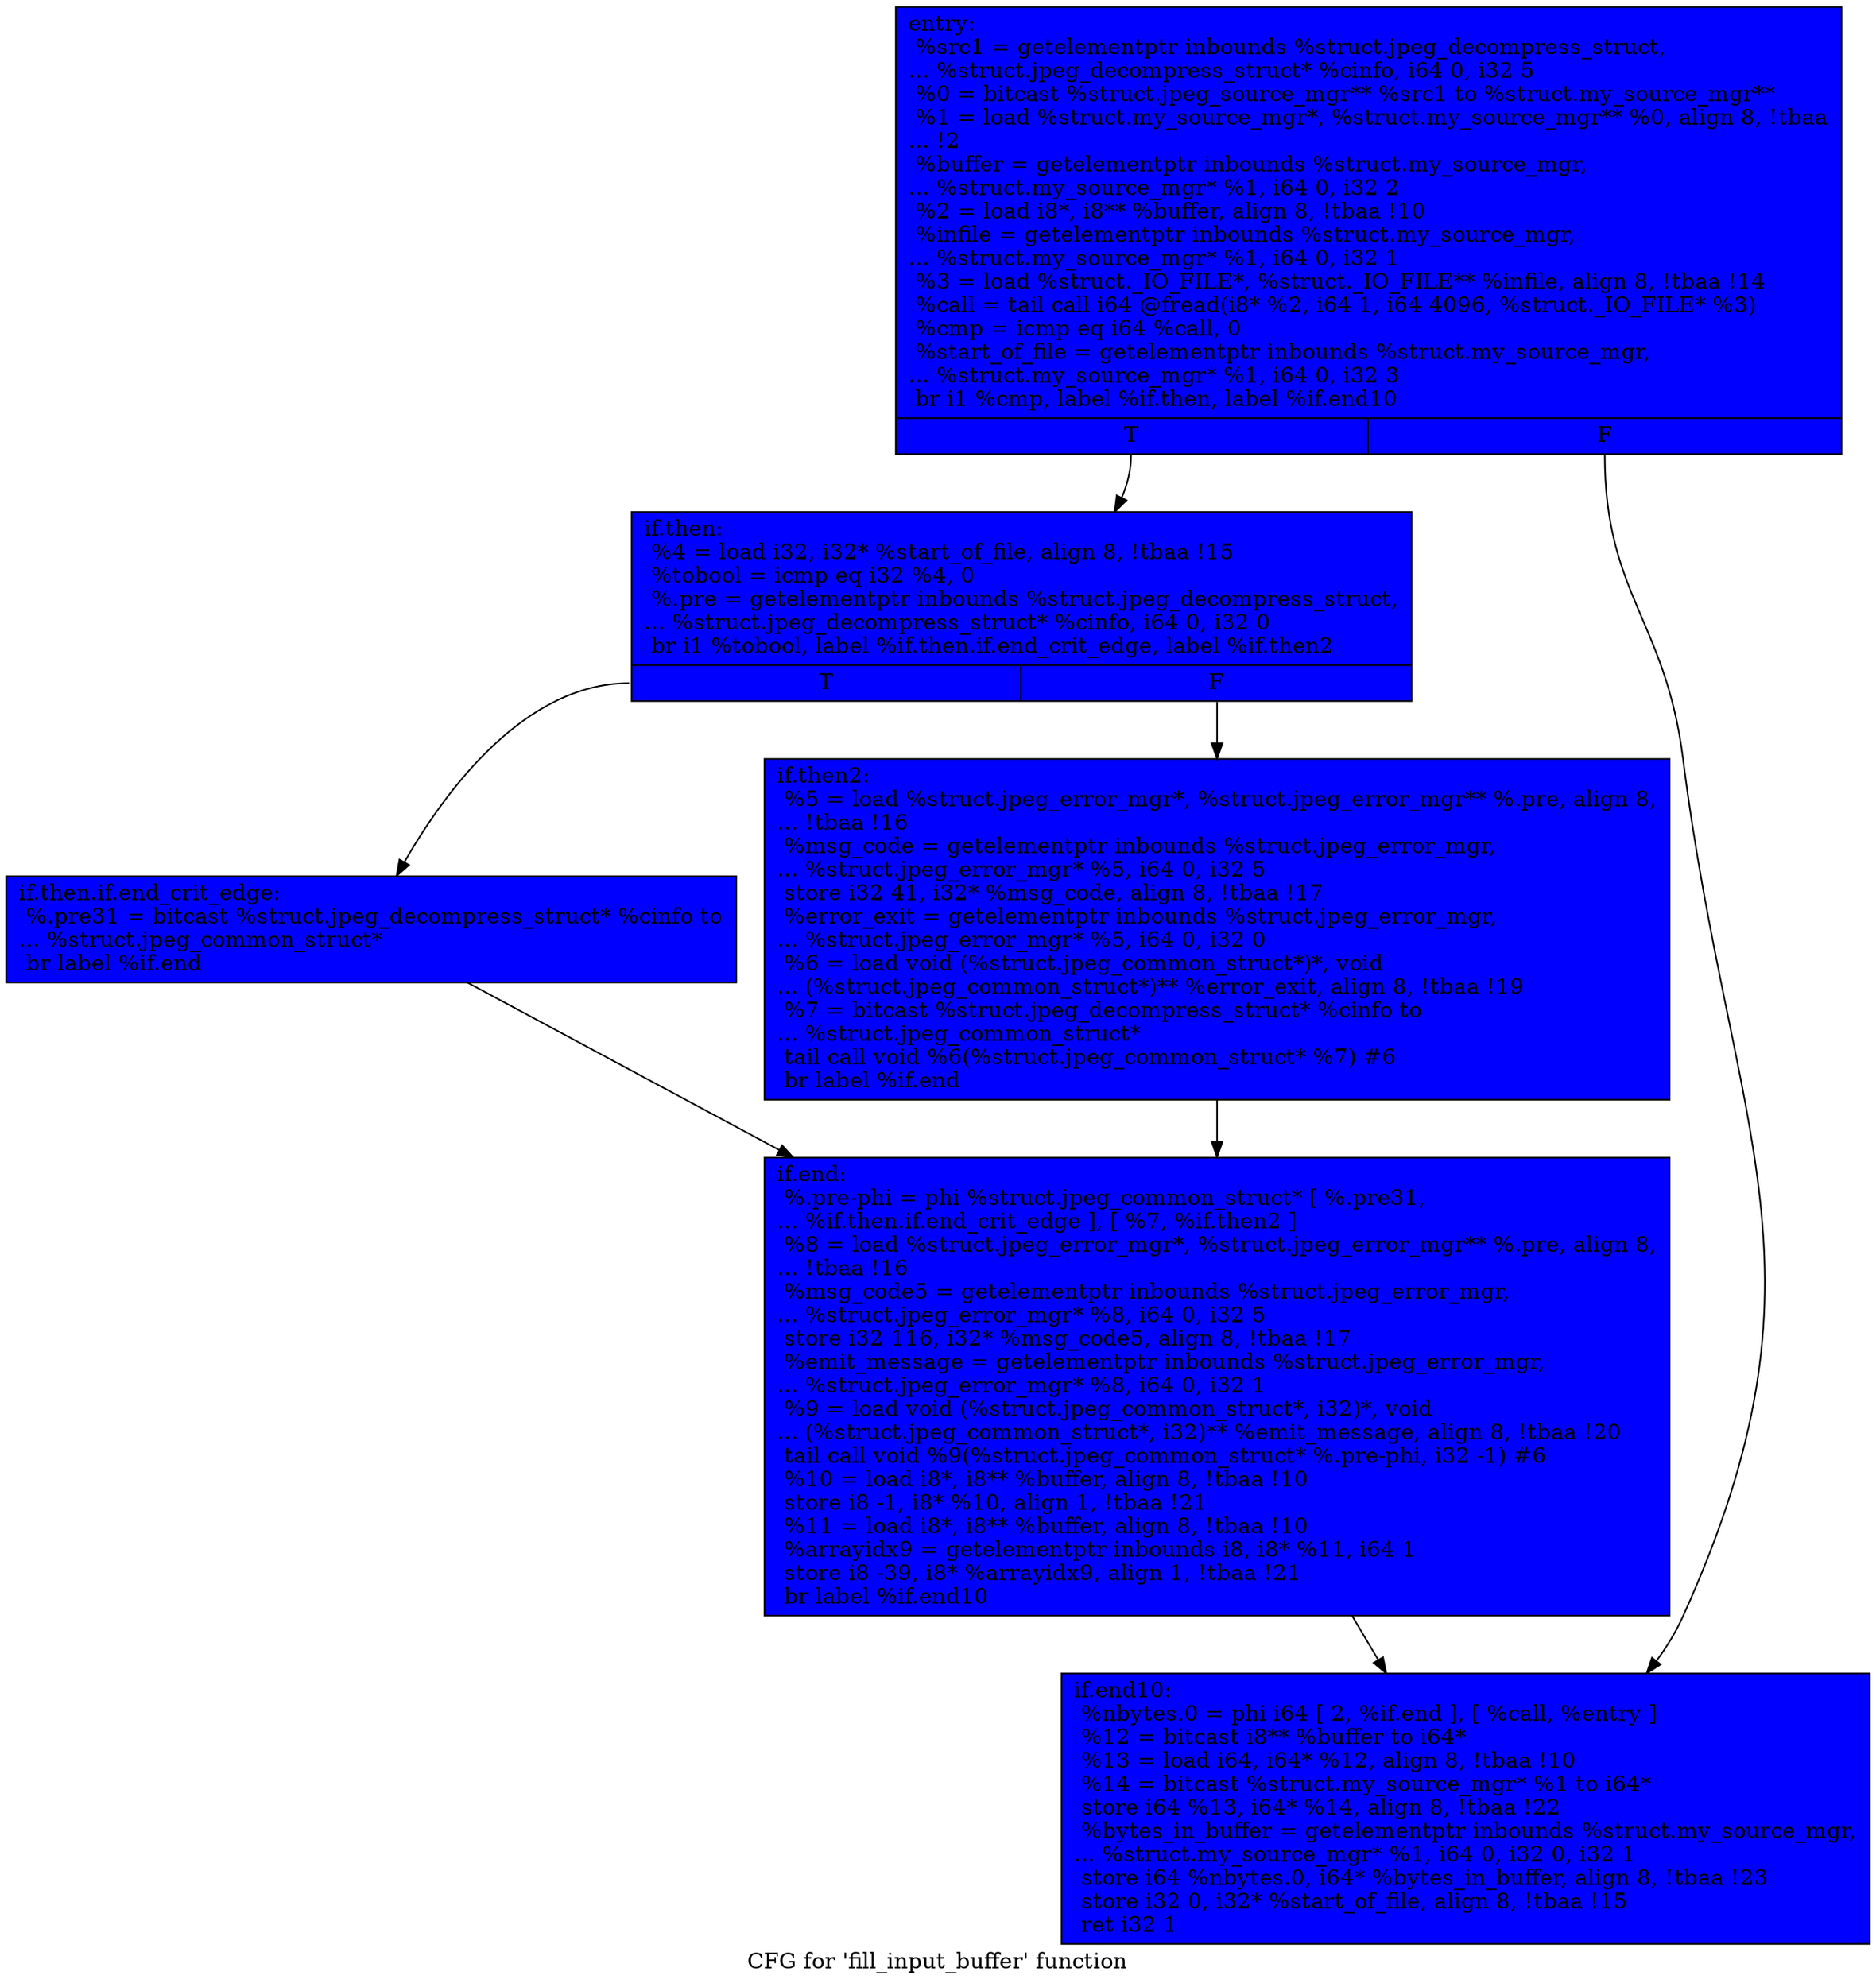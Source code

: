 digraph "CFG for 'fill_input_buffer' function" {
	label="CFG for 'fill_input_buffer' function";

	Node0x4e29410 [shape=record, style = filled, fillcolor = blue, label="{entry:\l  %src1 = getelementptr inbounds %struct.jpeg_decompress_struct,\l... %struct.jpeg_decompress_struct* %cinfo, i64 0, i32 5\l  %0 = bitcast %struct.jpeg_source_mgr** %src1 to %struct.my_source_mgr**\l  %1 = load %struct.my_source_mgr*, %struct.my_source_mgr** %0, align 8, !tbaa\l... !2\l  %buffer = getelementptr inbounds %struct.my_source_mgr,\l... %struct.my_source_mgr* %1, i64 0, i32 2\l  %2 = load i8*, i8** %buffer, align 8, !tbaa !10\l  %infile = getelementptr inbounds %struct.my_source_mgr,\l... %struct.my_source_mgr* %1, i64 0, i32 1\l  %3 = load %struct._IO_FILE*, %struct._IO_FILE** %infile, align 8, !tbaa !14\l  %call = tail call i64 @fread(i8* %2, i64 1, i64 4096, %struct._IO_FILE* %3)\l  %cmp = icmp eq i64 %call, 0\l  %start_of_file = getelementptr inbounds %struct.my_source_mgr,\l... %struct.my_source_mgr* %1, i64 0, i32 3\l  br i1 %cmp, label %if.then, label %if.end10\l|{<s0>T|<s1>F}}"];
	Node0x4e29410:s0 -> Node0x4e2a820;
	Node0x4e29410:s1 -> Node0x4e2a8f0;
	Node0x4e2a820 [shape=record, style = filled, fillcolor = blue, label="{if.then:                                          \l  %4 = load i32, i32* %start_of_file, align 8, !tbaa !15\l  %tobool = icmp eq i32 %4, 0\l  %.pre = getelementptr inbounds %struct.jpeg_decompress_struct,\l... %struct.jpeg_decompress_struct* %cinfo, i64 0, i32 0\l  br i1 %tobool, label %if.then.if.end_crit_edge, label %if.then2\l|{<s0>T|<s1>F}}"];
	Node0x4e2a820:s0 -> Node0x4e2b220;
	Node0x4e2a820:s1 -> Node0x4e293a0;
	Node0x4e2b220 [shape=record, style = filled, fillcolor = blue, label="{if.then.if.end_crit_edge:                         \l  %.pre31 = bitcast %struct.jpeg_decompress_struct* %cinfo to\l... %struct.jpeg_common_struct*\l  br label %if.end\l}"];
	Node0x4e2b220 -> Node0x4e221a0;
	Node0x4e293a0 [shape=record, style = filled, fillcolor = blue, label="{if.then2:                                         \l  %5 = load %struct.jpeg_error_mgr*, %struct.jpeg_error_mgr** %.pre, align 8,\l... !tbaa !16\l  %msg_code = getelementptr inbounds %struct.jpeg_error_mgr,\l... %struct.jpeg_error_mgr* %5, i64 0, i32 5\l  store i32 41, i32* %msg_code, align 8, !tbaa !17\l  %error_exit = getelementptr inbounds %struct.jpeg_error_mgr,\l... %struct.jpeg_error_mgr* %5, i64 0, i32 0\l  %6 = load void (%struct.jpeg_common_struct*)*, void\l... (%struct.jpeg_common_struct*)** %error_exit, align 8, !tbaa !19\l  %7 = bitcast %struct.jpeg_decompress_struct* %cinfo to\l... %struct.jpeg_common_struct*\l  tail call void %6(%struct.jpeg_common_struct* %7) #6\l  br label %if.end\l}"];
	Node0x4e293a0 -> Node0x4e221a0;
	Node0x4e221a0 [shape=record, style = filled, fillcolor = blue, label="{if.end:                                           \l  %.pre-phi = phi %struct.jpeg_common_struct* [ %.pre31,\l... %if.then.if.end_crit_edge ], [ %7, %if.then2 ]\l  %8 = load %struct.jpeg_error_mgr*, %struct.jpeg_error_mgr** %.pre, align 8,\l... !tbaa !16\l  %msg_code5 = getelementptr inbounds %struct.jpeg_error_mgr,\l... %struct.jpeg_error_mgr* %8, i64 0, i32 5\l  store i32 116, i32* %msg_code5, align 8, !tbaa !17\l  %emit_message = getelementptr inbounds %struct.jpeg_error_mgr,\l... %struct.jpeg_error_mgr* %8, i64 0, i32 1\l  %9 = load void (%struct.jpeg_common_struct*, i32)*, void\l... (%struct.jpeg_common_struct*, i32)** %emit_message, align 8, !tbaa !20\l  tail call void %9(%struct.jpeg_common_struct* %.pre-phi, i32 -1) #6\l  %10 = load i8*, i8** %buffer, align 8, !tbaa !10\l  store i8 -1, i8* %10, align 1, !tbaa !21\l  %11 = load i8*, i8** %buffer, align 8, !tbaa !10\l  %arrayidx9 = getelementptr inbounds i8, i8* %11, i64 1\l  store i8 -39, i8* %arrayidx9, align 1, !tbaa !21\l  br label %if.end10\l}"];
	Node0x4e221a0 -> Node0x4e2a8f0;
	Node0x4e2a8f0 [shape=record, style = filled, fillcolor = blue, label="{if.end10:                                         \l  %nbytes.0 = phi i64 [ 2, %if.end ], [ %call, %entry ]\l  %12 = bitcast i8** %buffer to i64*\l  %13 = load i64, i64* %12, align 8, !tbaa !10\l  %14 = bitcast %struct.my_source_mgr* %1 to i64*\l  store i64 %13, i64* %14, align 8, !tbaa !22\l  %bytes_in_buffer = getelementptr inbounds %struct.my_source_mgr,\l... %struct.my_source_mgr* %1, i64 0, i32 0, i32 1\l  store i64 %nbytes.0, i64* %bytes_in_buffer, align 8, !tbaa !23\l  store i32 0, i32* %start_of_file, align 8, !tbaa !15\l  ret i32 1\l}"];
}
